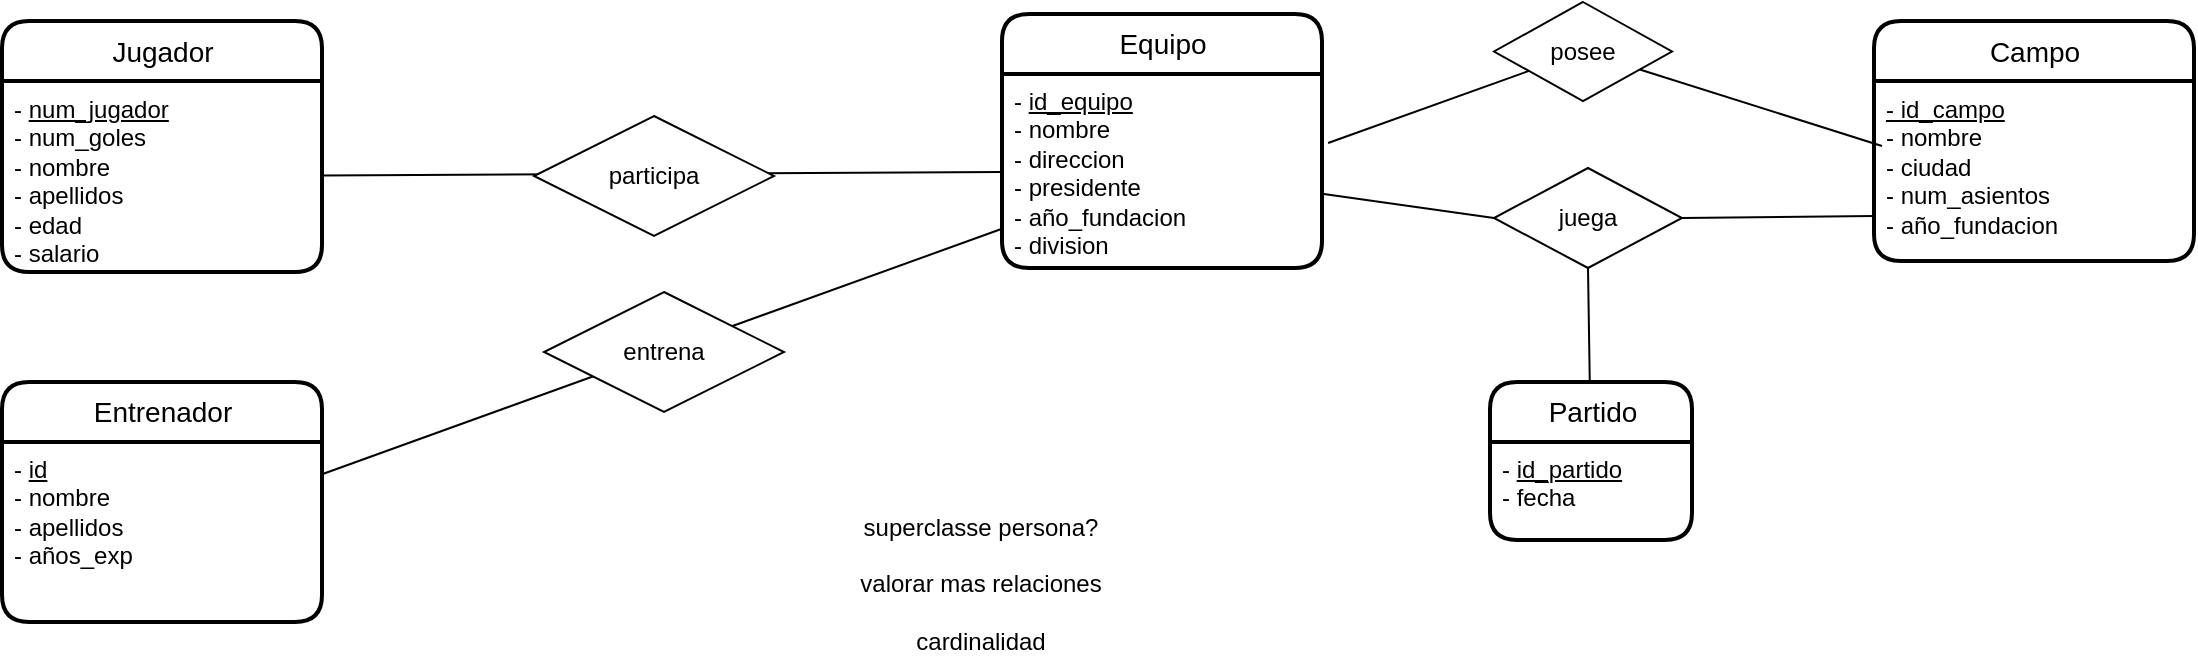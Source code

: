 <mxfile version="20.1.2" type="github">
  <diagram id="uYRfjiD1gklh-725J0Lw" name="Página-1">
    <mxGraphModel dx="1944" dy="589" grid="0" gridSize="10" guides="1" tooltips="1" connect="1" arrows="1" fold="1" page="1" pageScale="1" pageWidth="827" pageHeight="1169" math="0" shadow="0">
      <root>
        <mxCell id="0" />
        <mxCell id="1" parent="0" />
        <mxCell id="BYiTT5JSdrQ-tPfnRJZV-1" value="Partido" style="swimlane;childLayout=stackLayout;horizontal=1;startSize=30;horizontalStack=0;rounded=1;fontSize=14;fontStyle=0;strokeWidth=2;resizeParent=0;resizeLast=1;shadow=0;dashed=0;align=center;html=1;" vertex="1" parent="1">
          <mxGeometry x="414" y="217" width="101" height="79" as="geometry" />
        </mxCell>
        <mxCell id="BYiTT5JSdrQ-tPfnRJZV-31" value="&lt;div&gt;- &lt;u&gt;id_partido&lt;/u&gt;&lt;/div&gt;&lt;div&gt;- fecha &lt;br&gt;&lt;/div&gt;&lt;div&gt;&lt;br&gt;&lt;/div&gt;&lt;div&gt;&amp;nbsp;&lt;br&gt;&lt;/div&gt;" style="align=left;strokeColor=none;fillColor=none;spacingLeft=4;fontSize=12;verticalAlign=top;resizable=0;rotatable=0;part=1;html=1;" vertex="1" parent="BYiTT5JSdrQ-tPfnRJZV-1">
          <mxGeometry y="30" width="101" height="49" as="geometry" />
        </mxCell>
        <mxCell id="BYiTT5JSdrQ-tPfnRJZV-9" value="Equipo" style="swimlane;childLayout=stackLayout;horizontal=1;startSize=30;horizontalStack=0;rounded=1;fontSize=14;fontStyle=0;strokeWidth=2;resizeParent=0;resizeLast=1;shadow=0;dashed=0;align=center;html=1;" vertex="1" parent="1">
          <mxGeometry x="170" y="33" width="160" height="127" as="geometry" />
        </mxCell>
        <mxCell id="BYiTT5JSdrQ-tPfnRJZV-10" value="&lt;div&gt;- &lt;u&gt;id_equipo&lt;/u&gt;&lt;/div&gt;&lt;div&gt;- nombre&lt;/div&gt;&lt;div&gt;- direccion&lt;/div&gt;&lt;div&gt;- presidente&lt;/div&gt;&lt;div&gt;- año_fundacion&lt;/div&gt;&lt;div&gt;- division&lt;br&gt;&lt;/div&gt;" style="align=left;strokeColor=none;fillColor=none;spacingLeft=4;fontSize=12;verticalAlign=top;resizable=0;rotatable=0;part=1;html=1;" vertex="1" parent="BYiTT5JSdrQ-tPfnRJZV-9">
          <mxGeometry y="30" width="160" height="97" as="geometry" />
        </mxCell>
        <mxCell id="BYiTT5JSdrQ-tPfnRJZV-11" value="Jugador" style="swimlane;childLayout=stackLayout;horizontal=1;startSize=30;horizontalStack=0;rounded=1;fontSize=14;fontStyle=0;strokeWidth=2;resizeParent=0;resizeLast=1;shadow=0;dashed=0;align=center;html=1;" vertex="1" parent="1">
          <mxGeometry x="-330" y="36.5" width="160" height="125.5" as="geometry" />
        </mxCell>
        <mxCell id="BYiTT5JSdrQ-tPfnRJZV-12" value="&lt;div&gt;- &lt;u&gt;num_jugador&lt;/u&gt;&lt;/div&gt;&lt;div&gt;- num_goles&lt;/div&gt;&lt;div&gt;- nombre&lt;/div&gt;&lt;div&gt;- apellidos&lt;br&gt;&lt;/div&gt;&lt;div&gt;- edad&lt;/div&gt;&lt;div&gt;- salario&lt;br&gt;&lt;/div&gt;" style="align=left;strokeColor=none;fillColor=none;spacingLeft=4;fontSize=12;verticalAlign=top;resizable=0;rotatable=0;part=1;html=1;" vertex="1" parent="BYiTT5JSdrQ-tPfnRJZV-11">
          <mxGeometry y="30" width="160" height="95.5" as="geometry" />
        </mxCell>
        <mxCell id="BYiTT5JSdrQ-tPfnRJZV-13" value="Entrenador" style="swimlane;childLayout=stackLayout;horizontal=1;startSize=30;horizontalStack=0;rounded=1;fontSize=14;fontStyle=0;strokeWidth=2;resizeParent=0;resizeLast=1;shadow=0;dashed=0;align=center;html=1;" vertex="1" parent="1">
          <mxGeometry x="-330" y="217" width="160" height="120" as="geometry" />
        </mxCell>
        <mxCell id="BYiTT5JSdrQ-tPfnRJZV-14" value="&lt;div&gt;- &lt;u&gt;id&lt;/u&gt;&lt;/div&gt;&lt;div&gt;- nombre&lt;/div&gt;&lt;div&gt;- apellidos&lt;/div&gt;&lt;div&gt;- años_exp&lt;/div&gt;&lt;div&gt;&lt;br&gt;&lt;/div&gt;" style="align=left;strokeColor=none;fillColor=none;spacingLeft=4;fontSize=12;verticalAlign=top;resizable=0;rotatable=0;part=1;html=1;" vertex="1" parent="BYiTT5JSdrQ-tPfnRJZV-13">
          <mxGeometry y="30" width="160" height="90" as="geometry" />
        </mxCell>
        <mxCell id="BYiTT5JSdrQ-tPfnRJZV-15" value="Campo" style="swimlane;childLayout=stackLayout;horizontal=1;startSize=30;horizontalStack=0;rounded=1;fontSize=14;fontStyle=0;strokeWidth=2;resizeParent=0;resizeLast=1;shadow=0;dashed=0;align=center;html=1;" vertex="1" parent="1">
          <mxGeometry x="606" y="36.5" width="160" height="120" as="geometry" />
        </mxCell>
        <mxCell id="BYiTT5JSdrQ-tPfnRJZV-16" value="&lt;div&gt;&lt;u&gt;- id_campo&lt;/u&gt;&lt;/div&gt;&lt;div&gt;- nombre&lt;/div&gt;&lt;div&gt;- ciudad&lt;br&gt;&lt;/div&gt;&lt;div&gt;- num_asientos&lt;/div&gt;&lt;div&gt;- año_fundacion &lt;br&gt;&lt;/div&gt;" style="align=left;strokeColor=none;fillColor=none;spacingLeft=4;fontSize=12;verticalAlign=top;resizable=0;rotatable=0;part=1;html=1;" vertex="1" parent="BYiTT5JSdrQ-tPfnRJZV-15">
          <mxGeometry y="30" width="160" height="90" as="geometry" />
        </mxCell>
        <mxCell id="BYiTT5JSdrQ-tPfnRJZV-19" value="" style="endArrow=none;html=1;rounded=0;fontSize=12;entryX=0;entryY=0.75;entryDx=0;entryDy=0;exitX=1;exitY=0.5;exitDx=0;exitDy=0;startArrow=none;" edge="1" parent="1" source="BYiTT5JSdrQ-tPfnRJZV-21" target="BYiTT5JSdrQ-tPfnRJZV-16">
          <mxGeometry relative="1" as="geometry">
            <mxPoint x="326" y="218" as="sourcePoint" />
            <mxPoint x="486" y="218" as="targetPoint" />
          </mxGeometry>
        </mxCell>
        <mxCell id="BYiTT5JSdrQ-tPfnRJZV-21" value="juega" style="shape=rhombus;perimeter=rhombusPerimeter;whiteSpace=wrap;html=1;align=center;fontSize=12;" vertex="1" parent="1">
          <mxGeometry x="416" y="110" width="94" height="50" as="geometry" />
        </mxCell>
        <mxCell id="BYiTT5JSdrQ-tPfnRJZV-22" value="" style="endArrow=none;html=1;rounded=0;fontSize=12;entryX=0.5;entryY=1;entryDx=0;entryDy=0;" edge="1" parent="1" source="BYiTT5JSdrQ-tPfnRJZV-1" target="BYiTT5JSdrQ-tPfnRJZV-21">
          <mxGeometry relative="1" as="geometry">
            <mxPoint x="449.0" y="215.25" as="sourcePoint" />
            <mxPoint x="549.0" y="111.5" as="targetPoint" />
          </mxGeometry>
        </mxCell>
        <mxCell id="BYiTT5JSdrQ-tPfnRJZV-24" value="" style="endArrow=none;html=1;rounded=0;fontSize=12;exitX=1.019;exitY=0.356;exitDx=0;exitDy=0;exitPerimeter=0;" edge="1" parent="1" source="BYiTT5JSdrQ-tPfnRJZV-10" target="BYiTT5JSdrQ-tPfnRJZV-26">
          <mxGeometry relative="1" as="geometry">
            <mxPoint x="373" y="95.79" as="sourcePoint" />
            <mxPoint x="533" y="95.79" as="targetPoint" />
          </mxGeometry>
        </mxCell>
        <mxCell id="BYiTT5JSdrQ-tPfnRJZV-26" value="posee" style="shape=rhombus;perimeter=rhombusPerimeter;whiteSpace=wrap;html=1;align=center;fontSize=12;" vertex="1" parent="1">
          <mxGeometry x="416" y="27" width="89" height="49.5" as="geometry" />
        </mxCell>
        <mxCell id="BYiTT5JSdrQ-tPfnRJZV-33" value="" style="endArrow=none;html=1;rounded=0;fontSize=12;entryX=0;entryY=0.5;entryDx=0;entryDy=0;startArrow=none;" edge="1" parent="1" source="BYiTT5JSdrQ-tPfnRJZV-10" target="BYiTT5JSdrQ-tPfnRJZV-21">
          <mxGeometry relative="1" as="geometry">
            <mxPoint x="325" y="161" as="sourcePoint" />
            <mxPoint x="426" y="143" as="targetPoint" />
          </mxGeometry>
        </mxCell>
        <mxCell id="BYiTT5JSdrQ-tPfnRJZV-34" value="" style="endArrow=none;html=1;rounded=0;fontSize=12;" edge="1" parent="1" source="BYiTT5JSdrQ-tPfnRJZV-26">
          <mxGeometry relative="1" as="geometry">
            <mxPoint x="469" y="98.04" as="sourcePoint" />
            <mxPoint x="610" y="99" as="targetPoint" />
          </mxGeometry>
        </mxCell>
        <mxCell id="BYiTT5JSdrQ-tPfnRJZV-36" value="" style="endArrow=none;html=1;rounded=0;fontSize=12;" edge="1" parent="1" source="BYiTT5JSdrQ-tPfnRJZV-12" target="BYiTT5JSdrQ-tPfnRJZV-10">
          <mxGeometry relative="1" as="geometry">
            <mxPoint x="-122" y="114.381" as="sourcePoint" />
            <mxPoint x="106" y="95.79" as="targetPoint" />
          </mxGeometry>
        </mxCell>
        <mxCell id="BYiTT5JSdrQ-tPfnRJZV-38" value="participa" style="shape=rhombus;perimeter=rhombusPerimeter;whiteSpace=wrap;html=1;align=center;fontSize=12;" vertex="1" parent="1">
          <mxGeometry x="-64" y="84" width="120" height="60" as="geometry" />
        </mxCell>
        <mxCell id="BYiTT5JSdrQ-tPfnRJZV-39" value="" style="endArrow=none;html=1;rounded=0;fontSize=12;" edge="1" parent="1" source="BYiTT5JSdrQ-tPfnRJZV-14" target="BYiTT5JSdrQ-tPfnRJZV-10">
          <mxGeometry relative="1" as="geometry">
            <mxPoint x="115" y="270" as="sourcePoint" />
            <mxPoint x="275" y="270" as="targetPoint" />
          </mxGeometry>
        </mxCell>
        <mxCell id="BYiTT5JSdrQ-tPfnRJZV-40" value="entrena" style="shape=rhombus;perimeter=rhombusPerimeter;whiteSpace=wrap;html=1;align=center;fontSize=12;" vertex="1" parent="1">
          <mxGeometry x="-59" y="172" width="120" height="60" as="geometry" />
        </mxCell>
        <mxCell id="BYiTT5JSdrQ-tPfnRJZV-41" value="&lt;div&gt;superclasse persona? &lt;br&gt;&lt;/div&gt;&lt;div&gt;&lt;br&gt;&lt;/div&gt;&lt;div&gt;valorar mas relaciones&lt;/div&gt;&lt;div&gt;&lt;br&gt;&lt;/div&gt;&lt;div&gt;cardinalidad&lt;br&gt;&lt;/div&gt;" style="text;html=1;strokeColor=none;fillColor=none;align=center;verticalAlign=middle;whiteSpace=wrap;rounded=0;fontSize=12;" vertex="1" parent="1">
          <mxGeometry x="78" y="303" width="163" height="30" as="geometry" />
        </mxCell>
      </root>
    </mxGraphModel>
  </diagram>
</mxfile>
